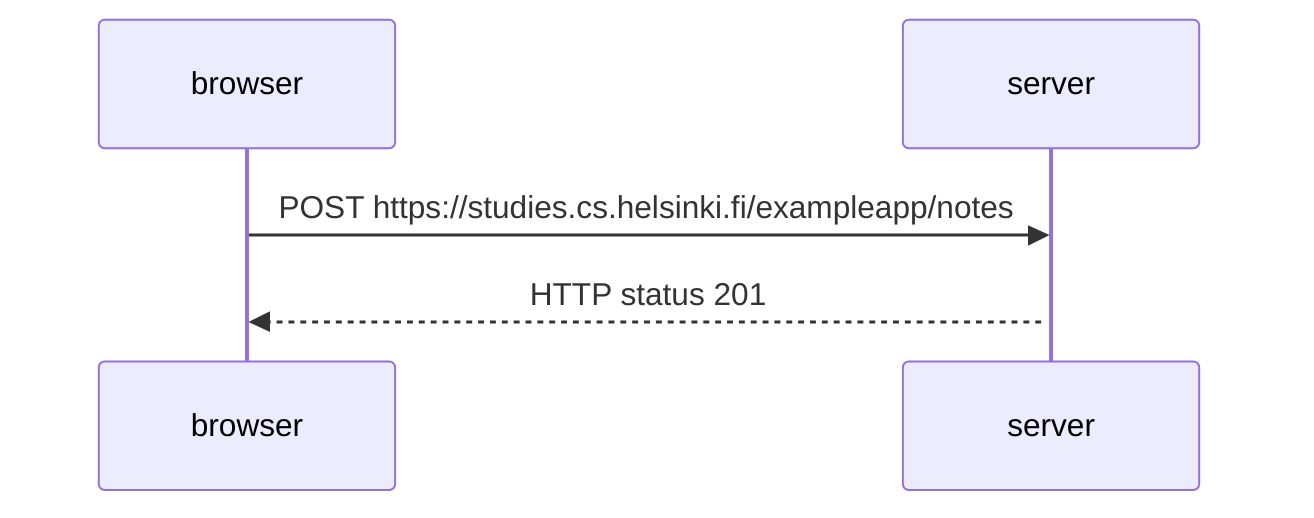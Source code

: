 sequenceDiagram
    participant browser
    participant server
    browser->>server: POST https://studies.cs.helsinki.fi/exampleapp/notes
    activate server
    server-->>browser: HTTP status 201